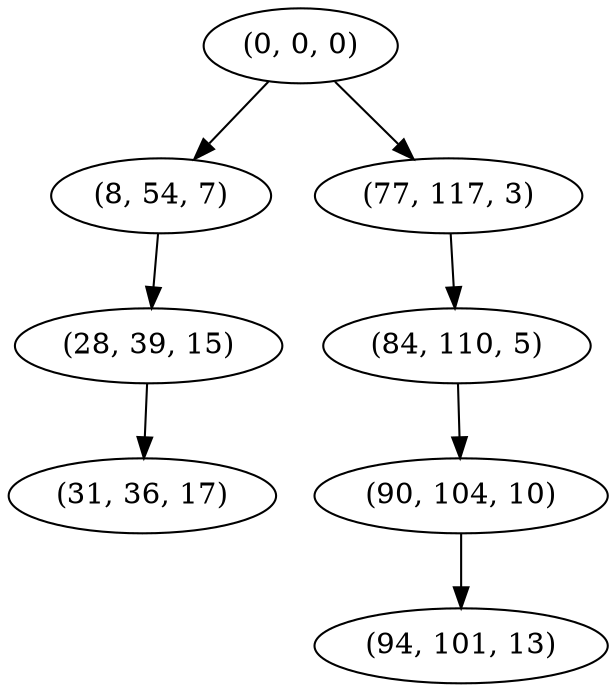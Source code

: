digraph tree {
    "(0, 0, 0)";
    "(8, 54, 7)";
    "(28, 39, 15)";
    "(31, 36, 17)";
    "(77, 117, 3)";
    "(84, 110, 5)";
    "(90, 104, 10)";
    "(94, 101, 13)";
    "(0, 0, 0)" -> "(8, 54, 7)";
    "(0, 0, 0)" -> "(77, 117, 3)";
    "(8, 54, 7)" -> "(28, 39, 15)";
    "(28, 39, 15)" -> "(31, 36, 17)";
    "(77, 117, 3)" -> "(84, 110, 5)";
    "(84, 110, 5)" -> "(90, 104, 10)";
    "(90, 104, 10)" -> "(94, 101, 13)";
}
